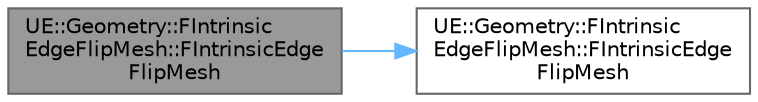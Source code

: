 digraph "UE::Geometry::FIntrinsicEdgeFlipMesh::FIntrinsicEdgeFlipMesh"
{
 // INTERACTIVE_SVG=YES
 // LATEX_PDF_SIZE
  bgcolor="transparent";
  edge [fontname=Helvetica,fontsize=10,labelfontname=Helvetica,labelfontsize=10];
  node [fontname=Helvetica,fontsize=10,shape=box,height=0.2,width=0.4];
  rankdir="LR";
  Node1 [id="Node000001",label="UE::Geometry::FIntrinsic\lEdgeFlipMesh::FIntrinsicEdge\lFlipMesh",height=0.2,width=0.4,color="gray40", fillcolor="grey60", style="filled", fontcolor="black",tooltip=" "];
  Node1 -> Node2 [id="edge1_Node000001_Node000002",color="steelblue1",style="solid",tooltip=" "];
  Node2 [id="Node000002",label="UE::Geometry::FIntrinsic\lEdgeFlipMesh::FIntrinsicEdge\lFlipMesh",height=0.2,width=0.4,color="grey40", fillcolor="white", style="filled",URL="$d2/d81/classUE_1_1Geometry_1_1FIntrinsicEdgeFlipMesh.html#ac69d62bc7184a7d051d7cf007cc09668",tooltip=" "];
}
